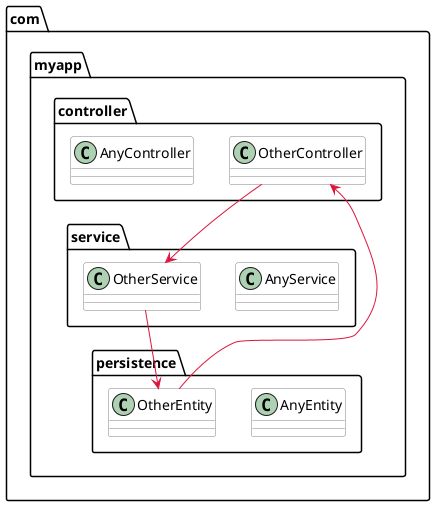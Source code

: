 @startuml

skinparam componentStyle uml2

skinparam component {
BorderColor #grey
BackgroundColor #white
}

skinparam class {
BorderColor #grey
BackgroundColor #white
}

package com.myapp.controller {
class OtherController
class AnyController
}
package com.myapp.service {
class AnyService
class OtherService
}
package com.myapp.persistence {
class AnyEntity
class OtherEntity
}

OtherController --> OtherService #crimson
OtherService --> OtherEntity #crimson
OtherEntity --> OtherController #crimson
@enduml